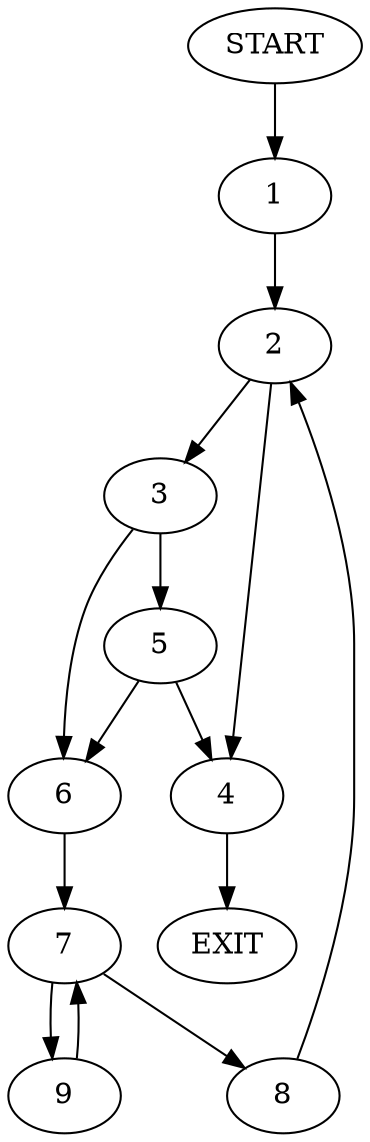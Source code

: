 digraph {
0 [label="START"]
10 [label="EXIT"]
0 -> 1
1 -> 2
2 -> 3
2 -> 4
4 -> 10
3 -> 5
3 -> 6
5 -> 6
5 -> 4
6 -> 7
7 -> 8
7 -> 9
8 -> 2
9 -> 7
}
